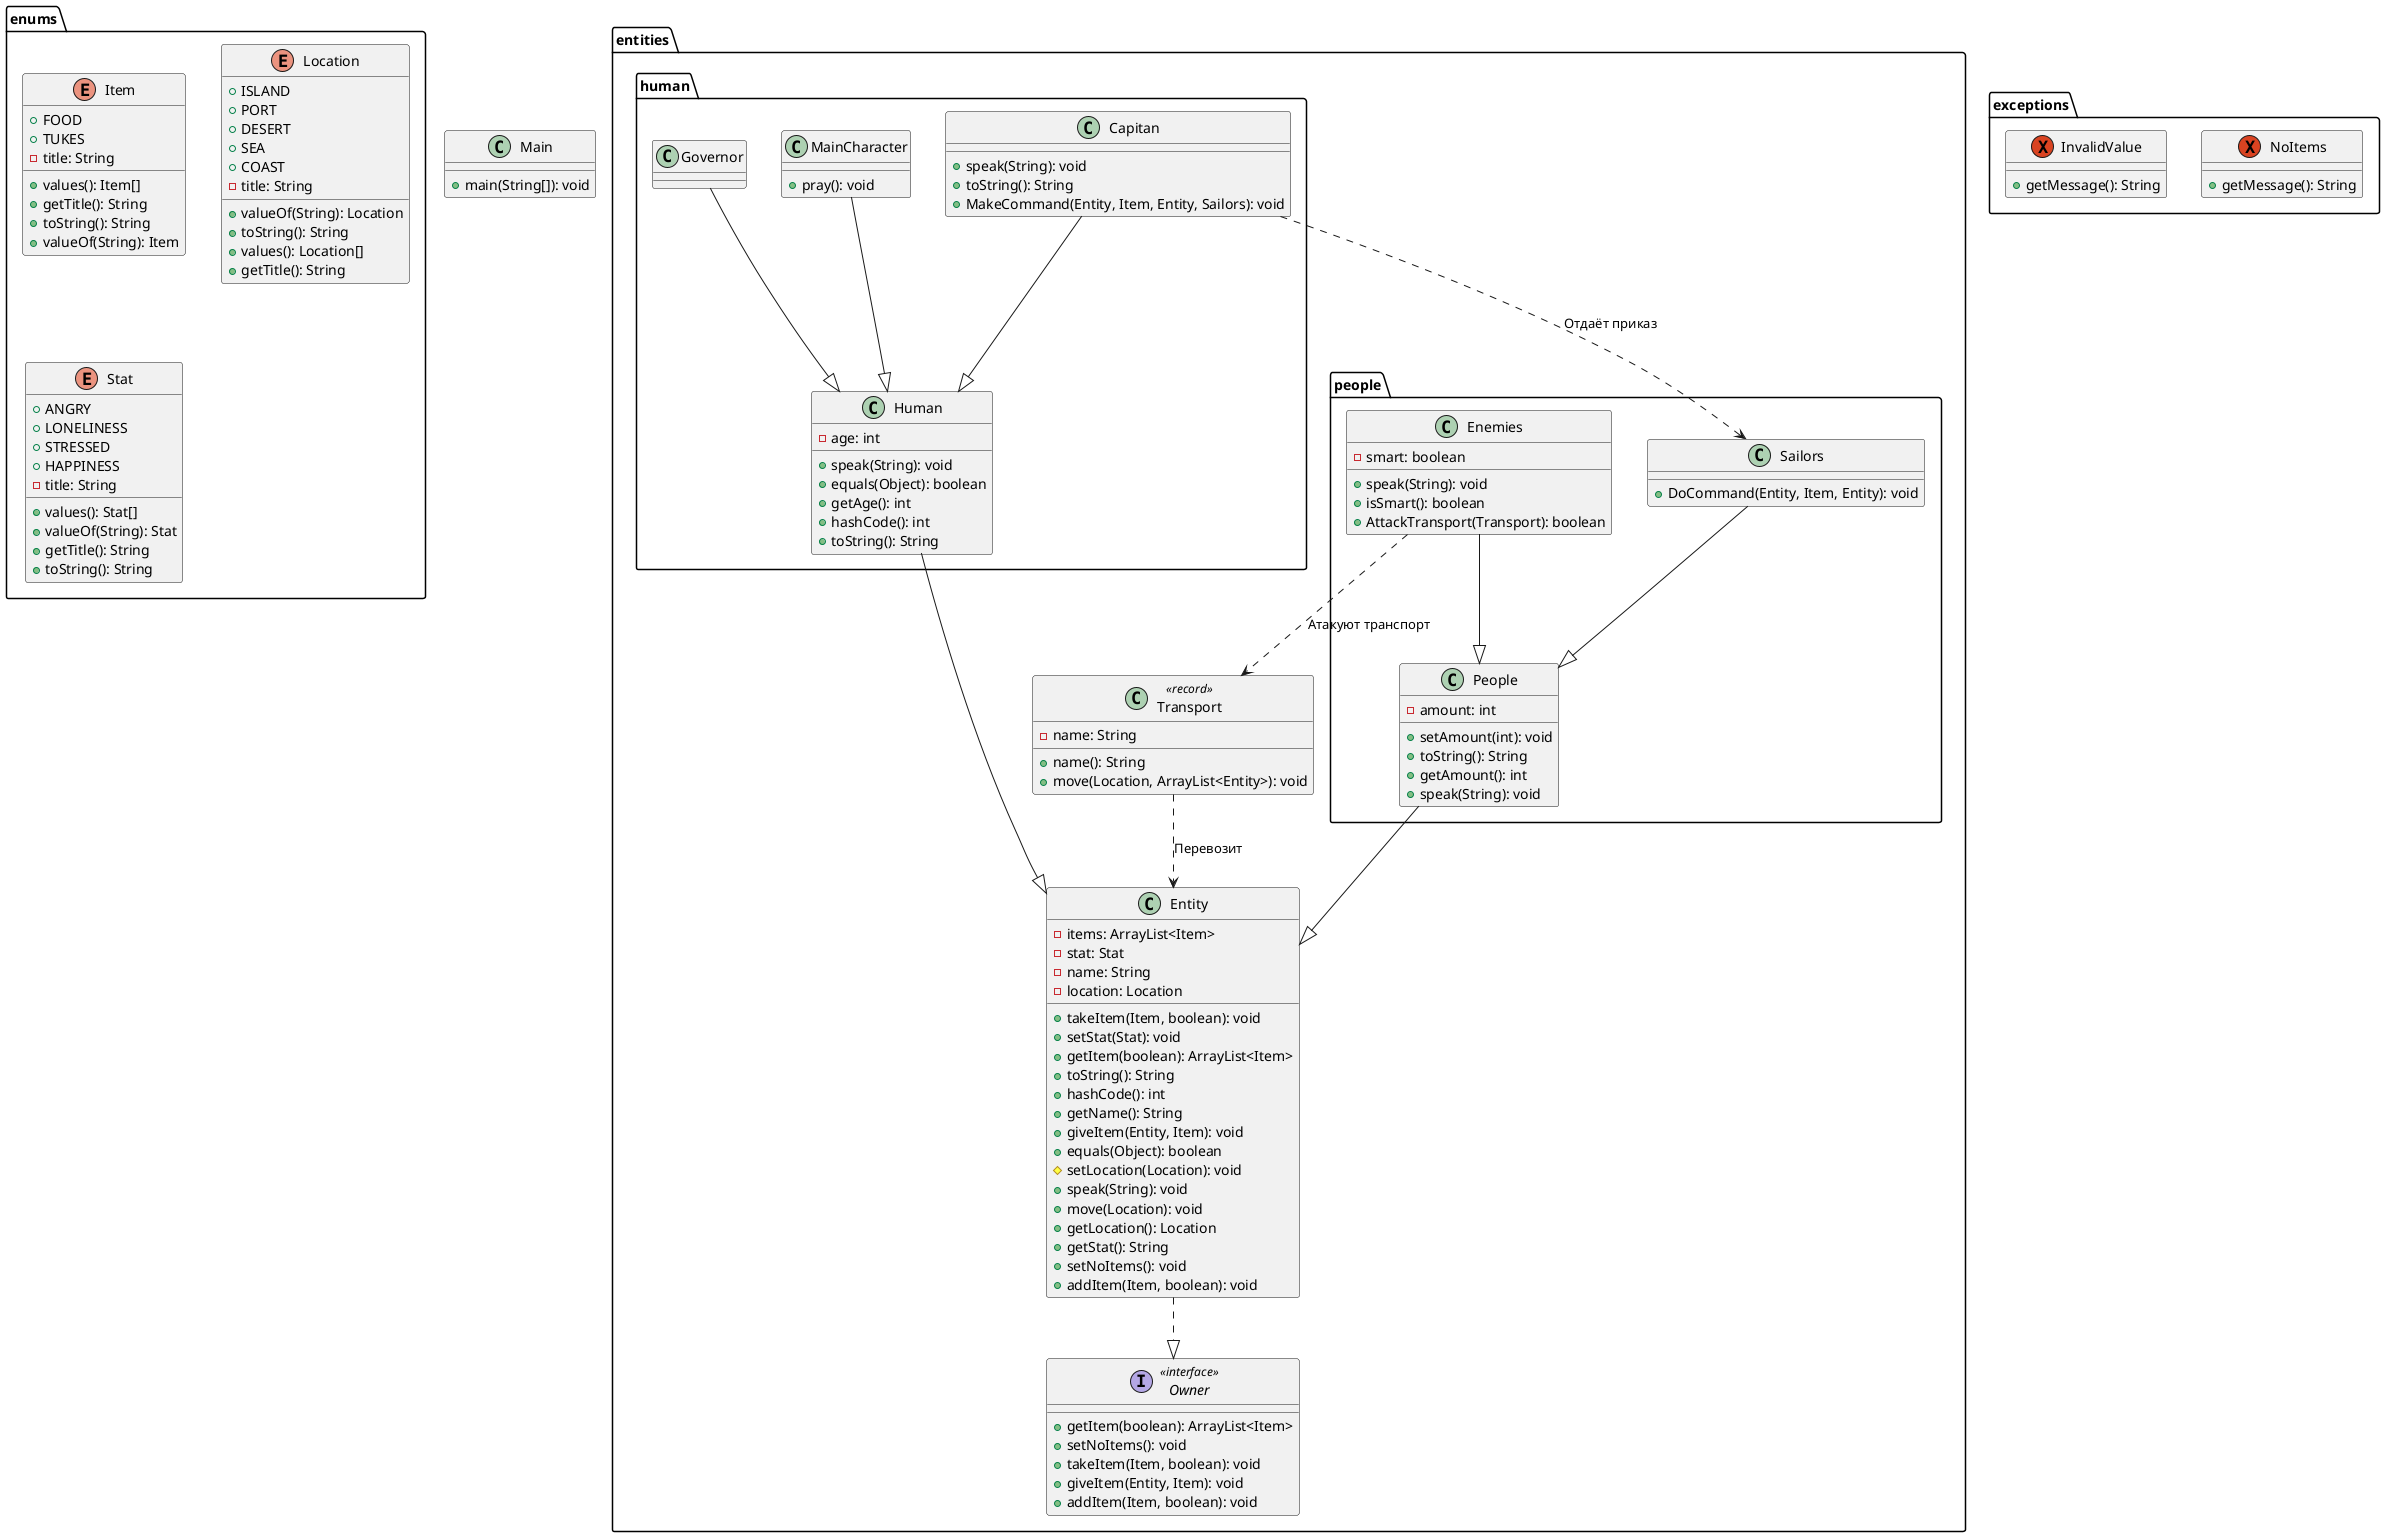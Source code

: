 @startuml

package entities{
    class Entity {
      - items: ArrayList<Item>
      - stat: Stat
      - name: String
      - location: Location
      + takeItem(Item, boolean): void
      + setStat(Stat): void
      + getItem(boolean): ArrayList<Item>
      + toString(): String
      + hashCode(): int
      + getName(): String
      + giveItem(Entity, Item): void
      + equals(Object): boolean
      # setLocation(Location): void
      + speak(String): void
      + move(Location): void
      + getLocation(): Location
      + getStat(): String
      + setNoItems(): void
      + addItem(Item, boolean): void
    }
    interface Owner << interface >> {
      + getItem(boolean): ArrayList<Item>
      + setNoItems(): void
      + takeItem(Item, boolean): void
      + giveItem(Entity, Item): void
      + addItem(Item, boolean): void
    }
    class Transport <<record>> {
      - name: String
      + name(): String
      + move(Location, ArrayList<Entity>): void
    }
    package human{
        class Human {
          - age: int
          + speak(String): void
          + equals(Object): boolean
          + getAge(): int
          + hashCode(): int
          + toString(): String
        }
        class Capitan {
          + speak(String): void
          + toString(): String
          + MakeCommand(Entity, Item, Entity, Sailors): void
        }
        class MainCharacter {
          + pray(): void
        }
        class Governor
    }
    package people{
        class People {
          - amount: int
          + setAmount(int): void
          + toString(): String
          + getAmount(): int
          + speak(String): void
        }
        class Enemies {
          - smart: boolean
          + speak(String): void
          + isSmart(): boolean
          + AttackTransport(Transport): boolean
        }
        class Sailors {
          + DoCommand(Entity, Item, Entity): void
        }
    }
}
package enums{
    enum Item{
      + FOOD
      + TUKES
      - title: String
      + values(): Item[]
      + getTitle(): String
      + toString(): String
      + valueOf(String): Item
    }
    enum Location {
      + ISLAND
      + PORT
      + DESERT
      + SEA
      + COAST
      - title: String
      + valueOf(String): Location
      + toString(): String
      + values(): Location[]
      + getTitle(): String
    }
    enum Stat {
      + ANGRY
      + LONELINESS
      + STRESSED
      + HAPPINESS
      - title: String
      + values(): Stat[]
      + valueOf(String): Stat
      + getTitle(): String
      + toString(): String
    }
}
package exceptions{
    exception NoItems {
      + getMessage(): String
    }
    exception InvalidValue {
      + getMessage(): String
    }
}

class Main {
  + main(String[]): void
}



Entity         ..|>  Owner
Human          --|>  Entity
People         --|>  Entity
Sailors        --|>  People
Enemies        --|>  People
Capitan        --|>  Human
Governor       --|>  Human
MainCharacter  --|>  Human
Capitan        ..>   Sailors: Отдаёт приказ
Enemies        ..>   Transport: Атакуют транспорт
Transport      ..>   Entity: Перевозит
@enduml
